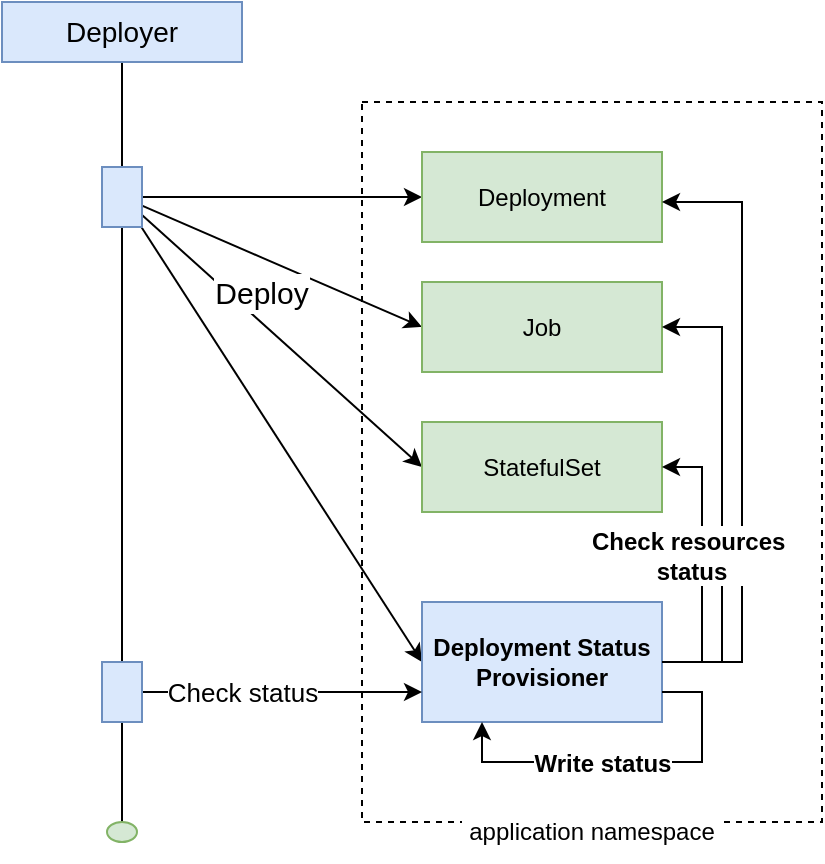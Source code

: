 <mxfile version="22.0.0" type="device">
  <diagram name="Page — 1" id="9KN6D9DLXYpE19z69_vw">
    <mxGraphModel dx="913" dy="499" grid="1" gridSize="10" guides="1" tooltips="1" connect="1" arrows="1" fold="1" page="1" pageScale="1" pageWidth="827" pageHeight="1169" math="0" shadow="0">
      <root>
        <mxCell id="0" />
        <mxCell id="1" parent="0" />
        <mxCell id="zlBrMga1oscnO7P-FWvH-27" value="" style="rounded=0;whiteSpace=wrap;html=1;fillColor=none;dashed=1;" vertex="1" parent="1">
          <mxGeometry x="240" y="160" width="230" height="360" as="geometry" />
        </mxCell>
        <mxCell id="zlBrMga1oscnO7P-FWvH-3" value="" style="edgeStyle=orthogonalEdgeStyle;rounded=0;orthogonalLoop=1;jettySize=auto;html=1;endArrow=none;endFill=0;" edge="1" parent="1" source="zlBrMga1oscnO7P-FWvH-1" target="zlBrMga1oscnO7P-FWvH-2">
          <mxGeometry relative="1" as="geometry" />
        </mxCell>
        <mxCell id="zlBrMga1oscnO7P-FWvH-1" value="&lt;font style=&quot;font-size: 14px;&quot;&gt;Deployer&lt;/font&gt;" style="rounded=0;whiteSpace=wrap;html=1;fillColor=#dae8fc;strokeColor=#6c8ebf;" vertex="1" parent="1">
          <mxGeometry x="60" y="110" width="120" height="30" as="geometry" />
        </mxCell>
        <mxCell id="zlBrMga1oscnO7P-FWvH-15" style="rounded=0;orthogonalLoop=1;jettySize=auto;html=1;entryX=0;entryY=0.5;entryDx=0;entryDy=0;" edge="1" parent="1" source="zlBrMga1oscnO7P-FWvH-2" target="zlBrMga1oscnO7P-FWvH-4">
          <mxGeometry relative="1" as="geometry" />
        </mxCell>
        <mxCell id="zlBrMga1oscnO7P-FWvH-16" style="rounded=0;orthogonalLoop=1;jettySize=auto;html=1;entryX=0;entryY=0.5;entryDx=0;entryDy=0;" edge="1" parent="1" source="zlBrMga1oscnO7P-FWvH-2" target="zlBrMga1oscnO7P-FWvH-6">
          <mxGeometry relative="1" as="geometry" />
        </mxCell>
        <mxCell id="zlBrMga1oscnO7P-FWvH-17" style="rounded=0;orthogonalLoop=1;jettySize=auto;html=1;entryX=0;entryY=0.5;entryDx=0;entryDy=0;" edge="1" parent="1" source="zlBrMga1oscnO7P-FWvH-2" target="zlBrMga1oscnO7P-FWvH-7">
          <mxGeometry relative="1" as="geometry" />
        </mxCell>
        <mxCell id="zlBrMga1oscnO7P-FWvH-18" style="rounded=0;orthogonalLoop=1;jettySize=auto;html=1;entryX=0;entryY=0.5;entryDx=0;entryDy=0;" edge="1" parent="1" source="zlBrMga1oscnO7P-FWvH-2" target="zlBrMga1oscnO7P-FWvH-8">
          <mxGeometry relative="1" as="geometry" />
        </mxCell>
        <mxCell id="zlBrMga1oscnO7P-FWvH-21" value="" style="edgeStyle=orthogonalEdgeStyle;rounded=0;orthogonalLoop=1;jettySize=auto;html=1;endArrow=none;endFill=0;" edge="1" parent="1" source="zlBrMga1oscnO7P-FWvH-2" target="zlBrMga1oscnO7P-FWvH-20">
          <mxGeometry relative="1" as="geometry" />
        </mxCell>
        <mxCell id="zlBrMga1oscnO7P-FWvH-2" value="" style="rounded=0;whiteSpace=wrap;html=1;fillColor=#dae8fc;strokeColor=#6c8ebf;" vertex="1" parent="1">
          <mxGeometry x="110" y="192.5" width="20" height="30" as="geometry" />
        </mxCell>
        <mxCell id="zlBrMga1oscnO7P-FWvH-4" value="Deployment" style="rounded=0;whiteSpace=wrap;html=1;fillColor=#d5e8d4;strokeColor=#82b366;" vertex="1" parent="1">
          <mxGeometry x="270" y="185" width="120" height="45" as="geometry" />
        </mxCell>
        <mxCell id="zlBrMga1oscnO7P-FWvH-6" value="Job" style="rounded=0;whiteSpace=wrap;html=1;fillColor=#d5e8d4;strokeColor=#82b366;" vertex="1" parent="1">
          <mxGeometry x="270" y="250" width="120" height="45" as="geometry" />
        </mxCell>
        <mxCell id="zlBrMga1oscnO7P-FWvH-7" value="StatefulSet" style="rounded=0;whiteSpace=wrap;html=1;fillColor=#d5e8d4;strokeColor=#82b366;" vertex="1" parent="1">
          <mxGeometry x="270" y="320" width="120" height="45" as="geometry" />
        </mxCell>
        <mxCell id="zlBrMga1oscnO7P-FWvH-9" style="edgeStyle=orthogonalEdgeStyle;rounded=0;orthogonalLoop=1;jettySize=auto;html=1;entryX=1;entryY=0.5;entryDx=0;entryDy=0;" edge="1" parent="1" source="zlBrMga1oscnO7P-FWvH-8" target="zlBrMga1oscnO7P-FWvH-7">
          <mxGeometry relative="1" as="geometry">
            <Array as="points">
              <mxPoint x="410" y="440" />
              <mxPoint x="410" y="343" />
            </Array>
          </mxGeometry>
        </mxCell>
        <mxCell id="zlBrMga1oscnO7P-FWvH-10" style="edgeStyle=orthogonalEdgeStyle;rounded=0;orthogonalLoop=1;jettySize=auto;html=1;entryX=1;entryY=0.5;entryDx=0;entryDy=0;" edge="1" parent="1" target="zlBrMga1oscnO7P-FWvH-6">
          <mxGeometry relative="1" as="geometry">
            <mxPoint x="370" y="440" as="sourcePoint" />
            <mxPoint x="370" y="272.5" as="targetPoint" />
            <Array as="points">
              <mxPoint x="420" y="440" />
              <mxPoint x="420" y="273" />
            </Array>
          </mxGeometry>
        </mxCell>
        <mxCell id="zlBrMga1oscnO7P-FWvH-8" value="Deployment Status Provisioner" style="rounded=0;whiteSpace=wrap;html=1;fillColor=#dae8fc;strokeColor=#6c8ebf;fontStyle=1" vertex="1" parent="1">
          <mxGeometry x="270" y="410" width="120" height="60" as="geometry" />
        </mxCell>
        <mxCell id="zlBrMga1oscnO7P-FWvH-12" style="edgeStyle=orthogonalEdgeStyle;rounded=0;orthogonalLoop=1;jettySize=auto;html=1;entryX=1;entryY=0.5;entryDx=0;entryDy=0;exitX=1;exitY=0.5;exitDx=0;exitDy=0;" edge="1" parent="1" source="zlBrMga1oscnO7P-FWvH-8">
          <mxGeometry relative="1" as="geometry">
            <mxPoint x="370" y="377" as="sourcePoint" />
            <mxPoint x="390" y="210" as="targetPoint" />
            <Array as="points">
              <mxPoint x="430" y="440" />
              <mxPoint x="430" y="210" />
            </Array>
          </mxGeometry>
        </mxCell>
        <mxCell id="zlBrMga1oscnO7P-FWvH-19" value="Deploy" style="text;html=1;strokeColor=none;fillColor=none;align=center;verticalAlign=middle;whiteSpace=wrap;rounded=0;labelBorderColor=#FFFFFF;labelBackgroundColor=#FFFFFF;fontSize=15;" vertex="1" parent="1">
          <mxGeometry x="150" y="240" width="80" height="30" as="geometry" />
        </mxCell>
        <mxCell id="zlBrMga1oscnO7P-FWvH-25" value="Check status" style="edgeStyle=orthogonalEdgeStyle;rounded=0;orthogonalLoop=1;jettySize=auto;html=1;entryX=0;entryY=0.5;entryDx=0;entryDy=0;fontSize=13;" edge="1" parent="1">
          <mxGeometry x="-0.286" relative="1" as="geometry">
            <mxPoint x="130" y="455" as="sourcePoint" />
            <mxPoint x="270" y="455" as="targetPoint" />
            <Array as="points">
              <mxPoint x="190" y="455" />
              <mxPoint x="190" y="455" />
            </Array>
            <mxPoint as="offset" />
          </mxGeometry>
        </mxCell>
        <mxCell id="zlBrMga1oscnO7P-FWvH-35" value="" style="edgeStyle=orthogonalEdgeStyle;rounded=0;orthogonalLoop=1;jettySize=auto;html=1;endArrow=none;endFill=0;" edge="1" parent="1" source="zlBrMga1oscnO7P-FWvH-20" target="zlBrMga1oscnO7P-FWvH-34">
          <mxGeometry relative="1" as="geometry" />
        </mxCell>
        <mxCell id="zlBrMga1oscnO7P-FWvH-20" value="" style="rounded=0;whiteSpace=wrap;html=1;fillColor=#dae8fc;strokeColor=#6c8ebf;" vertex="1" parent="1">
          <mxGeometry x="110" y="440" width="20" height="30" as="geometry" />
        </mxCell>
        <mxCell id="zlBrMga1oscnO7P-FWvH-22" style="edgeStyle=orthogonalEdgeStyle;rounded=0;orthogonalLoop=1;jettySize=auto;html=1;entryX=0.25;entryY=1;entryDx=0;entryDy=0;exitX=1;exitY=0.75;exitDx=0;exitDy=0;" edge="1" parent="1" source="zlBrMga1oscnO7P-FWvH-8" target="zlBrMga1oscnO7P-FWvH-8">
          <mxGeometry relative="1" as="geometry" />
        </mxCell>
        <mxCell id="zlBrMga1oscnO7P-FWvH-24" value="Write status" style="edgeLabel;html=1;align=center;verticalAlign=middle;resizable=0;points=[];fontSize=12;fontStyle=1" vertex="1" connectable="0" parent="zlBrMga1oscnO7P-FWvH-22">
          <mxGeometry x="-0.097" y="1" relative="1" as="geometry">
            <mxPoint x="-22" as="offset" />
          </mxGeometry>
        </mxCell>
        <mxCell id="zlBrMga1oscnO7P-FWvH-28" value="application namespace" style="text;html=1;strokeColor=none;fillColor=default;align=center;verticalAlign=middle;whiteSpace=wrap;rounded=0;" vertex="1" parent="1">
          <mxGeometry x="290" y="510" width="130" height="30" as="geometry" />
        </mxCell>
        <mxCell id="zlBrMga1oscnO7P-FWvH-31" value="Check resources&amp;nbsp;&lt;br style=&quot;font-size: 12px;&quot;&gt;status" style="text;html=1;strokeColor=none;fillColor=default;align=center;verticalAlign=middle;whiteSpace=wrap;rounded=0;fontSize=12;fontStyle=1" vertex="1" parent="1">
          <mxGeometry x="350" y="372" width="110" height="30" as="geometry" />
        </mxCell>
        <mxCell id="zlBrMga1oscnO7P-FWvH-34" value="" style="ellipse;whiteSpace=wrap;html=1;fillColor=#d5e8d4;strokeColor=#82b366;rounded=0;" vertex="1" parent="1">
          <mxGeometry x="112.5" y="520" width="15" height="10" as="geometry" />
        </mxCell>
      </root>
    </mxGraphModel>
  </diagram>
</mxfile>
